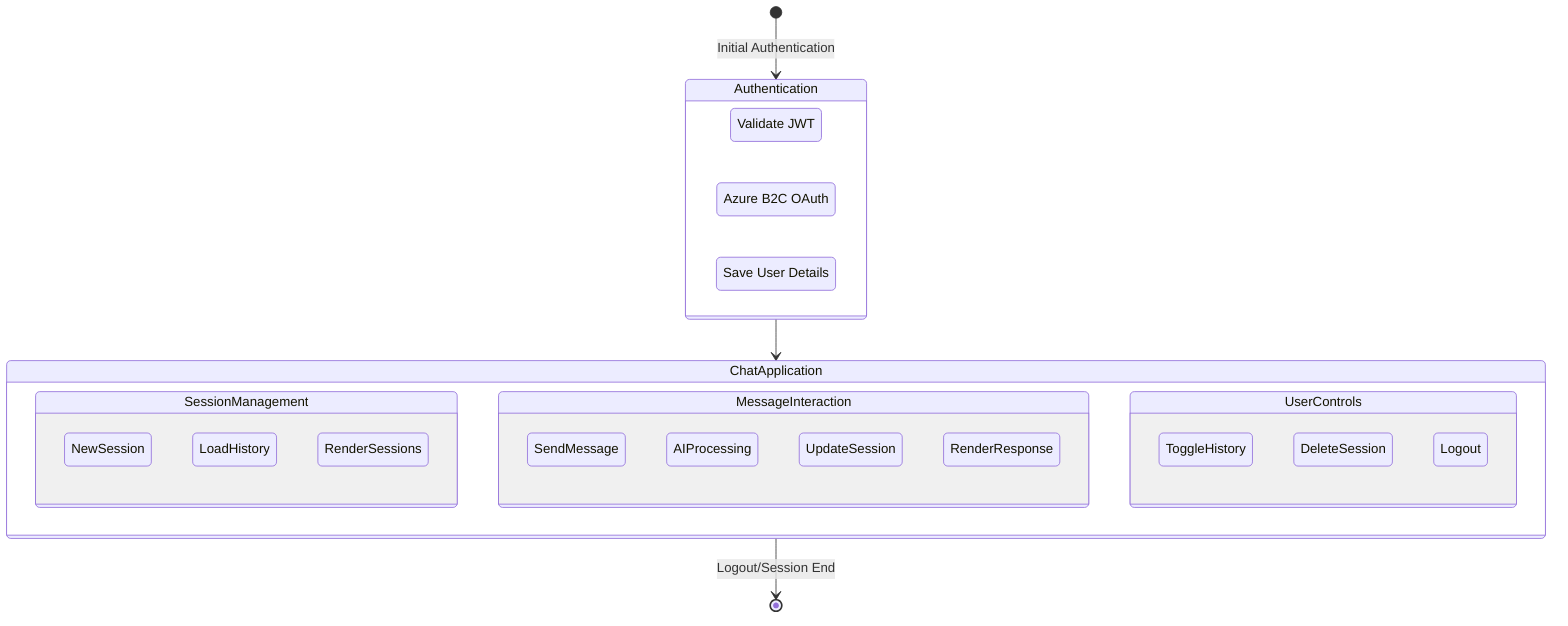 stateDiagram-v2
    [*] --> Authentication: Initial Authentication
    state Authentication {
        direction LR
        CheckToken : Validate JWT
        LoginRedirect : Azure B2C OAuth
        StoreCredentials : Save User Details
    }

    state ChatApplication {
        state SessionManagement {
            NewSession
            LoadHistory
            RenderSessions
        }
        
        state MessageInteraction {
            SendMessage
            AIProcessing
            UpdateSession
            RenderResponse
        }

        state UserControls {
            ToggleHistory
            DeleteSession
            Logout
        }
    }

    Authentication --> ChatApplication
    ChatApplication --> [*] : Logout/Session End